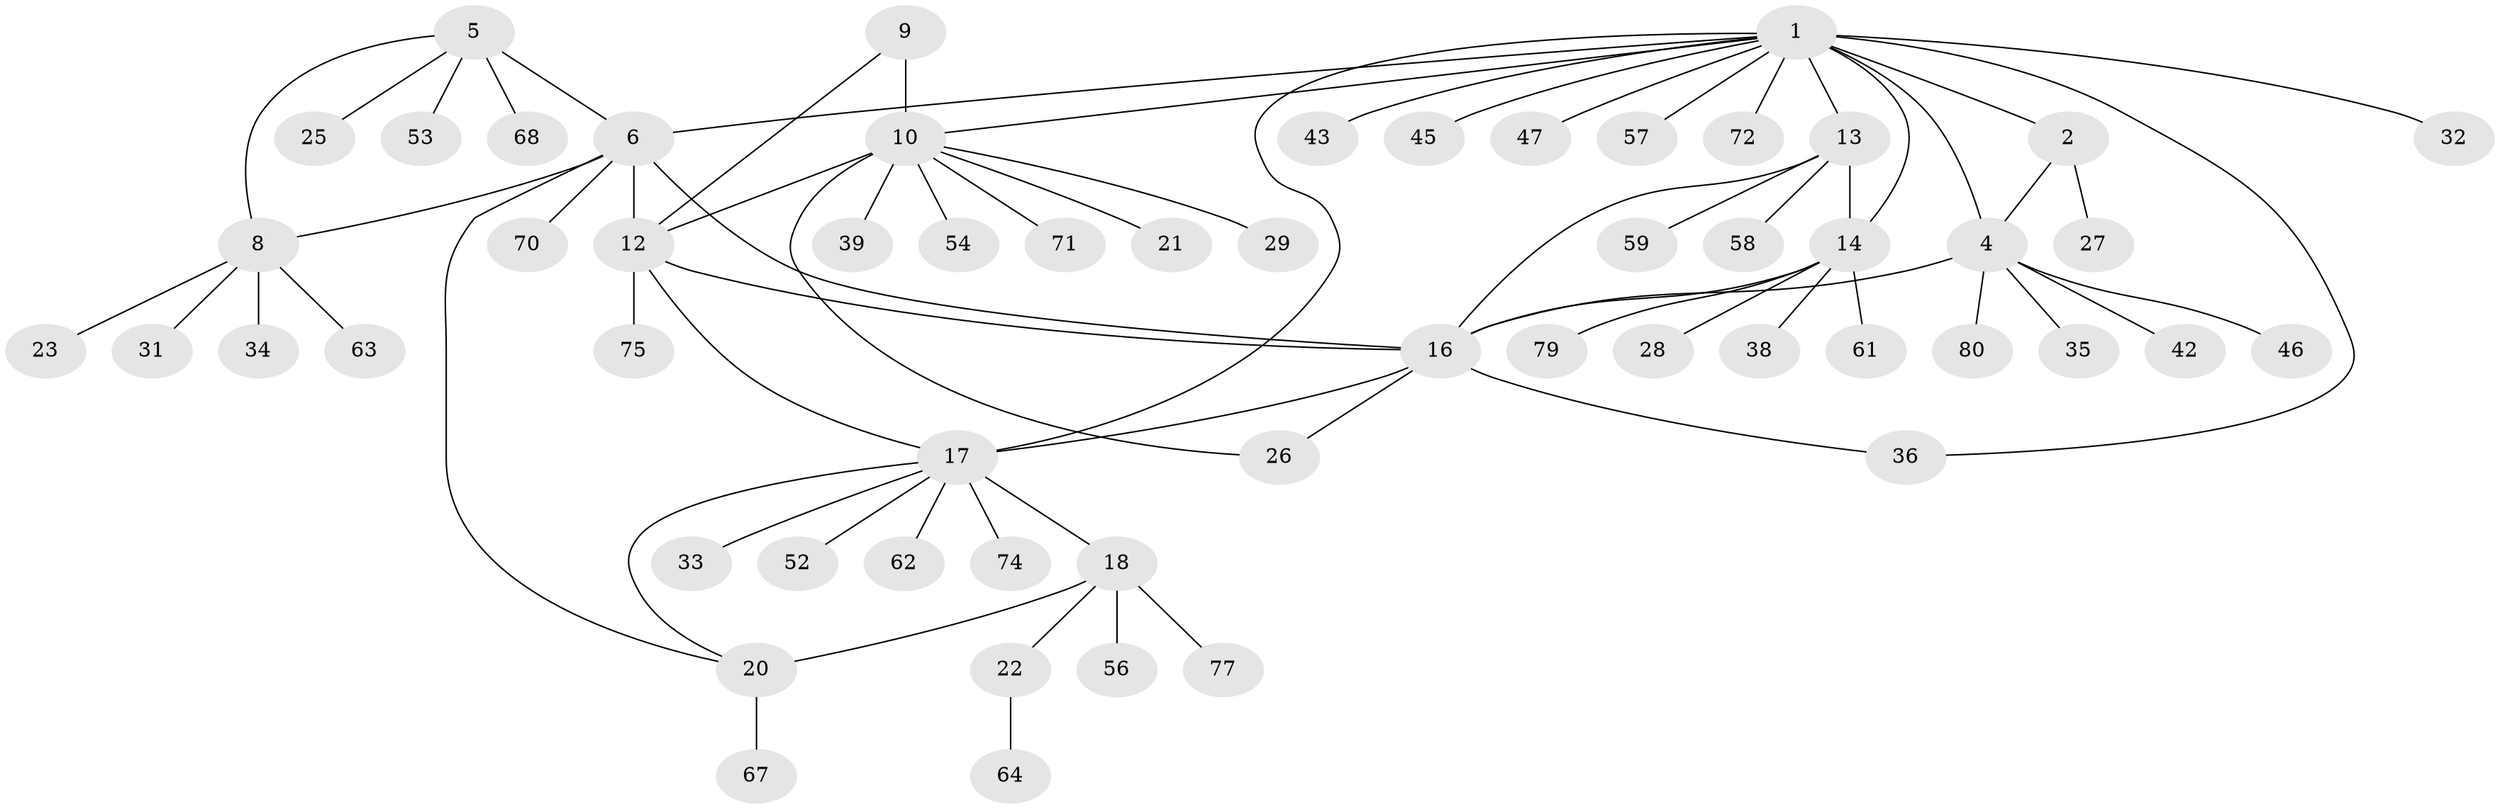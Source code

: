 // original degree distribution, {9: 0.0625, 5: 0.0125, 6: 0.0875, 8: 0.025, 4: 0.0125, 7: 0.025, 3: 0.05, 2: 0.175, 1: 0.55}
// Generated by graph-tools (version 1.1) at 2025/11/02/27/25 16:11:33]
// undirected, 57 vertices, 71 edges
graph export_dot {
graph [start="1"]
  node [color=gray90,style=filled];
  1 [super="+3"];
  2 [super="+48"];
  4 [super="+37"];
  5 [super="+50"];
  6 [super="+7"];
  8 [super="+24"];
  9 [super="+40"];
  10 [super="+11"];
  12 [super="+76"];
  13 [super="+15"];
  14 [super="+49"];
  16 [super="+55"];
  17 [super="+30"];
  18 [super="+19"];
  20 [super="+73"];
  21 [super="+41"];
  22;
  23;
  25;
  26;
  27;
  28;
  29;
  31 [super="+51"];
  32;
  33;
  34;
  35;
  36;
  38;
  39 [super="+44"];
  42;
  43;
  45;
  46;
  47;
  52;
  53;
  54;
  56 [super="+60"];
  57;
  58 [super="+69"];
  59;
  61;
  62 [super="+65"];
  63;
  64 [super="+66"];
  67;
  68;
  70;
  71;
  72 [super="+78"];
  74;
  75;
  77;
  79;
  80;
  1 -- 2 [weight=2];
  1 -- 4 [weight=2];
  1 -- 6;
  1 -- 10;
  1 -- 43;
  1 -- 72;
  1 -- 32;
  1 -- 36;
  1 -- 45;
  1 -- 47;
  1 -- 17;
  1 -- 57;
  1 -- 13;
  1 -- 14;
  2 -- 4;
  2 -- 27;
  4 -- 35;
  4 -- 42;
  4 -- 46;
  4 -- 80;
  4 -- 16;
  5 -- 6 [weight=2];
  5 -- 8;
  5 -- 25;
  5 -- 68;
  5 -- 53;
  6 -- 8 [weight=2];
  6 -- 12 [weight=2];
  6 -- 16;
  6 -- 20;
  6 -- 70;
  8 -- 23;
  8 -- 31;
  8 -- 34;
  8 -- 63;
  9 -- 10 [weight=2];
  9 -- 12;
  10 -- 12 [weight=2];
  10 -- 21;
  10 -- 39;
  10 -- 54;
  10 -- 26;
  10 -- 71;
  10 -- 29;
  12 -- 16;
  12 -- 17;
  12 -- 75;
  13 -- 14 [weight=2];
  13 -- 16 [weight=2];
  13 -- 58;
  13 -- 59;
  14 -- 16;
  14 -- 28;
  14 -- 38;
  14 -- 79;
  14 -- 61;
  16 -- 17;
  16 -- 26;
  16 -- 36;
  17 -- 18 [weight=2];
  17 -- 20;
  17 -- 33;
  17 -- 52;
  17 -- 74;
  17 -- 62;
  18 -- 20 [weight=2];
  18 -- 22;
  18 -- 56;
  18 -- 77;
  20 -- 67;
  22 -- 64;
}
